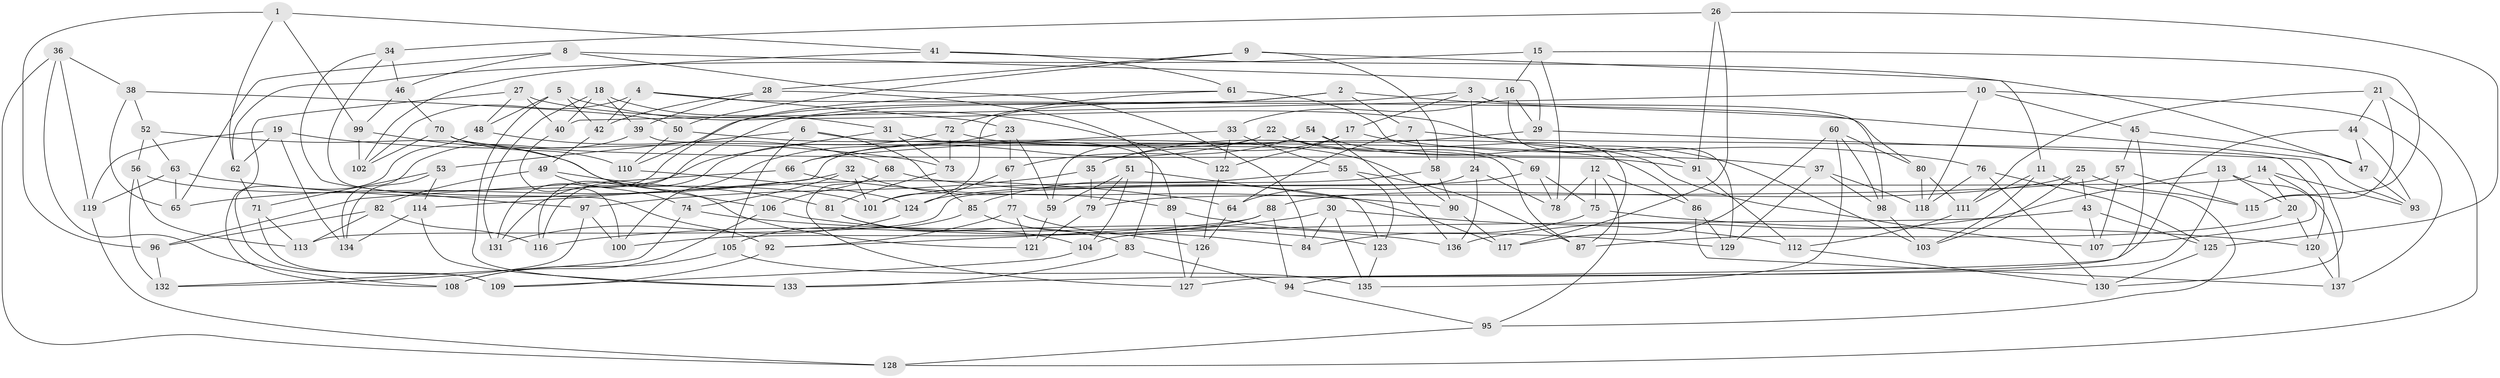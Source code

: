 // Generated by graph-tools (version 1.1) at 2025/16/03/09/25 04:16:43]
// undirected, 137 vertices, 274 edges
graph export_dot {
graph [start="1"]
  node [color=gray90,style=filled];
  1;
  2;
  3;
  4;
  5;
  6;
  7;
  8;
  9;
  10;
  11;
  12;
  13;
  14;
  15;
  16;
  17;
  18;
  19;
  20;
  21;
  22;
  23;
  24;
  25;
  26;
  27;
  28;
  29;
  30;
  31;
  32;
  33;
  34;
  35;
  36;
  37;
  38;
  39;
  40;
  41;
  42;
  43;
  44;
  45;
  46;
  47;
  48;
  49;
  50;
  51;
  52;
  53;
  54;
  55;
  56;
  57;
  58;
  59;
  60;
  61;
  62;
  63;
  64;
  65;
  66;
  67;
  68;
  69;
  70;
  71;
  72;
  73;
  74;
  75;
  76;
  77;
  78;
  79;
  80;
  81;
  82;
  83;
  84;
  85;
  86;
  87;
  88;
  89;
  90;
  91;
  92;
  93;
  94;
  95;
  96;
  97;
  98;
  99;
  100;
  101;
  102;
  103;
  104;
  105;
  106;
  107;
  108;
  109;
  110;
  111;
  112;
  113;
  114;
  115;
  116;
  117;
  118;
  119;
  120;
  121;
  122;
  123;
  124;
  125;
  126;
  127;
  128;
  129;
  130;
  131;
  132;
  133;
  134;
  135;
  136;
  137;
  1 -- 96;
  1 -- 99;
  1 -- 41;
  1 -- 62;
  2 -- 93;
  2 -- 110;
  2 -- 7;
  2 -- 116;
  3 -- 98;
  3 -- 24;
  3 -- 101;
  3 -- 17;
  4 -- 42;
  4 -- 23;
  4 -- 80;
  4 -- 102;
  5 -- 48;
  5 -- 122;
  5 -- 133;
  5 -- 42;
  6 -- 53;
  6 -- 86;
  6 -- 105;
  6 -- 85;
  7 -- 120;
  7 -- 64;
  7 -- 58;
  8 -- 46;
  8 -- 84;
  8 -- 29;
  8 -- 65;
  9 -- 28;
  9 -- 58;
  9 -- 11;
  9 -- 50;
  10 -- 40;
  10 -- 45;
  10 -- 118;
  10 -- 137;
  11 -- 95;
  11 -- 111;
  11 -- 103;
  12 -- 78;
  12 -- 95;
  12 -- 86;
  12 -- 75;
  13 -- 94;
  13 -- 20;
  13 -- 136;
  13 -- 137;
  14 -- 107;
  14 -- 93;
  14 -- 113;
  14 -- 20;
  15 -- 78;
  15 -- 115;
  15 -- 16;
  15 -- 62;
  16 -- 29;
  16 -- 33;
  16 -- 129;
  17 -- 122;
  17 -- 76;
  17 -- 35;
  18 -- 131;
  18 -- 31;
  18 -- 40;
  18 -- 39;
  19 -- 119;
  19 -- 73;
  19 -- 62;
  19 -- 134;
  20 -- 87;
  20 -- 120;
  21 -- 128;
  21 -- 115;
  21 -- 44;
  21 -- 111;
  22 -- 66;
  22 -- 114;
  22 -- 37;
  22 -- 69;
  23 -- 100;
  23 -- 59;
  23 -- 67;
  24 -- 64;
  24 -- 136;
  24 -- 78;
  25 -- 43;
  25 -- 103;
  25 -- 115;
  25 -- 88;
  26 -- 125;
  26 -- 117;
  26 -- 91;
  26 -- 34;
  27 -- 48;
  27 -- 108;
  27 -- 91;
  27 -- 40;
  28 -- 39;
  28 -- 42;
  28 -- 83;
  29 -- 130;
  29 -- 35;
  30 -- 116;
  30 -- 112;
  30 -- 135;
  30 -- 84;
  31 -- 89;
  31 -- 73;
  31 -- 131;
  32 -- 89;
  32 -- 65;
  32 -- 101;
  32 -- 74;
  33 -- 66;
  33 -- 55;
  33 -- 122;
  34 -- 46;
  34 -- 97;
  34 -- 92;
  35 -- 97;
  35 -- 79;
  36 -- 119;
  36 -- 108;
  36 -- 38;
  36 -- 128;
  37 -- 98;
  37 -- 118;
  37 -- 129;
  38 -- 50;
  38 -- 65;
  38 -- 52;
  39 -- 134;
  39 -- 87;
  40 -- 100;
  41 -- 61;
  41 -- 102;
  41 -- 47;
  42 -- 49;
  43 -- 107;
  43 -- 125;
  43 -- 104;
  44 -- 93;
  44 -- 47;
  44 -- 133;
  45 -- 47;
  45 -- 127;
  45 -- 57;
  46 -- 99;
  46 -- 70;
  47 -- 93;
  48 -- 68;
  48 -- 109;
  49 -- 81;
  49 -- 74;
  49 -- 82;
  50 -- 90;
  50 -- 110;
  51 -- 104;
  51 -- 123;
  51 -- 79;
  51 -- 59;
  52 -- 106;
  52 -- 56;
  52 -- 63;
  53 -- 114;
  53 -- 71;
  53 -- 134;
  54 -- 67;
  54 -- 59;
  54 -- 103;
  54 -- 136;
  55 -- 123;
  55 -- 87;
  55 -- 85;
  56 -- 101;
  56 -- 113;
  56 -- 132;
  57 -- 79;
  57 -- 115;
  57 -- 107;
  58 -- 90;
  58 -- 101;
  59 -- 121;
  60 -- 80;
  60 -- 117;
  60 -- 135;
  60 -- 98;
  61 -- 87;
  61 -- 131;
  61 -- 72;
  62 -- 71;
  63 -- 64;
  63 -- 119;
  63 -- 65;
  64 -- 126;
  66 -- 90;
  66 -- 96;
  67 -- 124;
  67 -- 77;
  68 -- 127;
  68 -- 117;
  68 -- 106;
  69 -- 75;
  69 -- 124;
  69 -- 78;
  70 -- 91;
  70 -- 110;
  70 -- 102;
  71 -- 109;
  71 -- 113;
  72 -- 73;
  72 -- 116;
  72 -- 107;
  73 -- 81;
  74 -- 132;
  74 -- 136;
  75 -- 120;
  75 -- 84;
  76 -- 130;
  76 -- 125;
  76 -- 118;
  77 -- 84;
  77 -- 92;
  77 -- 121;
  79 -- 121;
  80 -- 111;
  80 -- 118;
  81 -- 83;
  81 -- 104;
  82 -- 96;
  82 -- 116;
  82 -- 113;
  83 -- 94;
  83 -- 133;
  85 -- 126;
  85 -- 105;
  86 -- 137;
  86 -- 129;
  88 -- 92;
  88 -- 100;
  88 -- 94;
  89 -- 129;
  89 -- 127;
  90 -- 117;
  91 -- 112;
  92 -- 109;
  94 -- 95;
  95 -- 128;
  96 -- 132;
  97 -- 132;
  97 -- 100;
  98 -- 103;
  99 -- 121;
  99 -- 102;
  104 -- 109;
  105 -- 135;
  105 -- 108;
  106 -- 123;
  106 -- 108;
  110 -- 124;
  111 -- 112;
  112 -- 130;
  114 -- 134;
  114 -- 133;
  119 -- 128;
  120 -- 137;
  122 -- 126;
  123 -- 135;
  124 -- 131;
  125 -- 130;
  126 -- 127;
}
